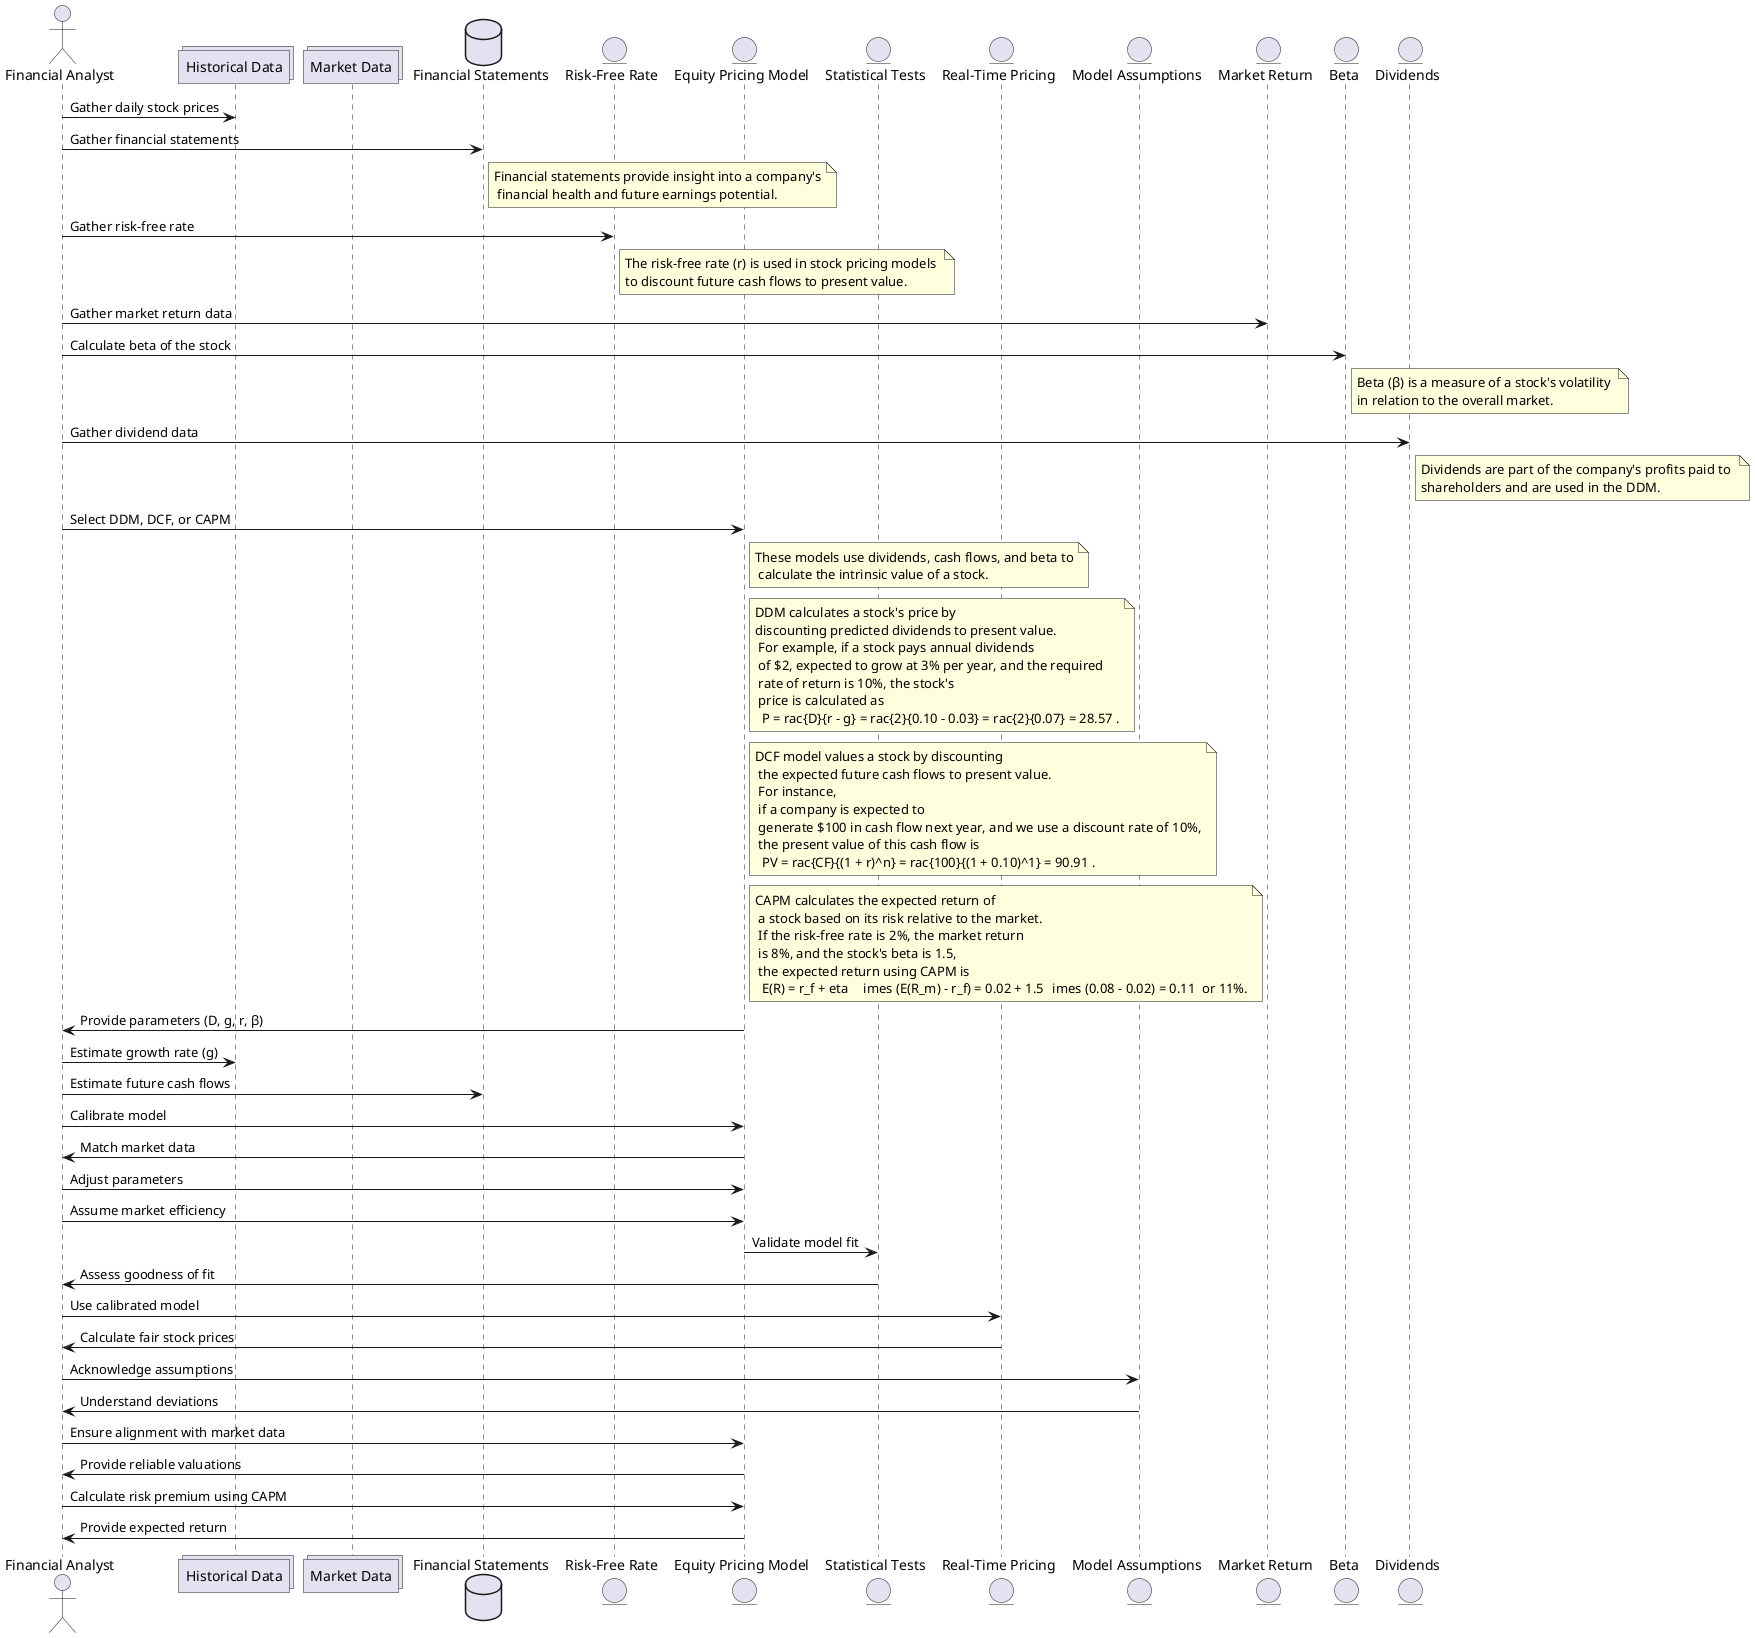 @startuml
actor Analyst as "Financial Analyst"
collections "Historical Data" as HD
collections "Market Data" as MD
database "Financial Statements" as FS
entity "Risk-Free Rate" as RFR
entity "Equity Pricing Model" as EPM
entity "Statistical Tests" as ST
entity "Real-Time Pricing" as RTP
entity "Model Assumptions" as MA
entity "Market Return" as MR
entity "Beta" as B
entity "Dividends" as D

Analyst -> HD : Gather daily stock prices
Analyst -> FS : Gather financial statements
note right of FS : Financial statements provide insight into a company's\n financial health and future earnings potential.
Analyst -> RFR : Gather risk-free rate
note right of RFR : The risk-free rate (r) is used in stock pricing models \nto discount future cash flows to present value.
Analyst -> MR : Gather market return data
Analyst -> B : Calculate beta of the stock
note right of B : Beta (β) is a measure of a stock's volatility \nin relation to the overall market.
Analyst -> D : Gather dividend data
note right of D : Dividends are part of the company's profits paid to \nshareholders and are used in the DDM.
Analyst -> EPM : Select DDM, DCF, or CAPM
note right of EPM : These models use dividends, cash flows, and beta to\n calculate the intrinsic value of a stock.
note right of EPM : DDM calculates a stock's price by \ndiscounting predicted dividends to present value.\n For example, if a stock pays annual dividends\n of $2, expected to grow at 3% per year, and the required\n rate of return is 10%, the stock's\n price is calculated as\n \( P = \frac{D}{r - g} = \frac{2}{0.10 - 0.03} = \frac{2}{0.07} = \$28.57 \).

note right of EPM : DCF model values a stock by discounting\n the expected future cash flows to present value.\n For instance,\n if a company is expected to\n generate $100 in cash flow next year, and we use a discount rate of 10%,\n the present value of this cash flow is\n \( PV = \frac{CF}{(1 + r)^n} = \frac{100}{(1 + 0.10)^1} = \$90.91 \).

note right of EPM : CAPM calculates the expected return of\n a stock based on its risk relative to the market.\n If the risk-free rate is 2%, the market return\n is 8%, and the stock's beta is 1.5,\n the expected return using CAPM is\n \( E(R) = r_f + \beta \times (E(R_m) - r_f) = 0.02 + 1.5 \times (0.08 - 0.02) = 0.11 \) or 11%.

EPM -> Analyst : Provide parameters (D, g, r, β)
Analyst -> HD : Estimate growth rate (g)
Analyst -> FS : Estimate future cash flows
Analyst -> EPM : Calibrate model
EPM -> Analyst : Match market data
Analyst -> EPM : Adjust parameters
Analyst -> EPM : Assume market efficiency
EPM -> ST : Validate model fit
ST -> Analyst : Assess goodness of fit
Analyst -> RTP : Use calibrated model
RTP -> Analyst : Calculate fair stock prices
Analyst -> MA : Acknowledge assumptions
MA -> Analyst : Understand deviations
Analyst -> EPM : Ensure alignment with market data
EPM -> Analyst : Provide reliable valuations
Analyst -> EPM : Calculate risk premium using CAPM
EPM -> Analyst : Provide expected return

@enduml
